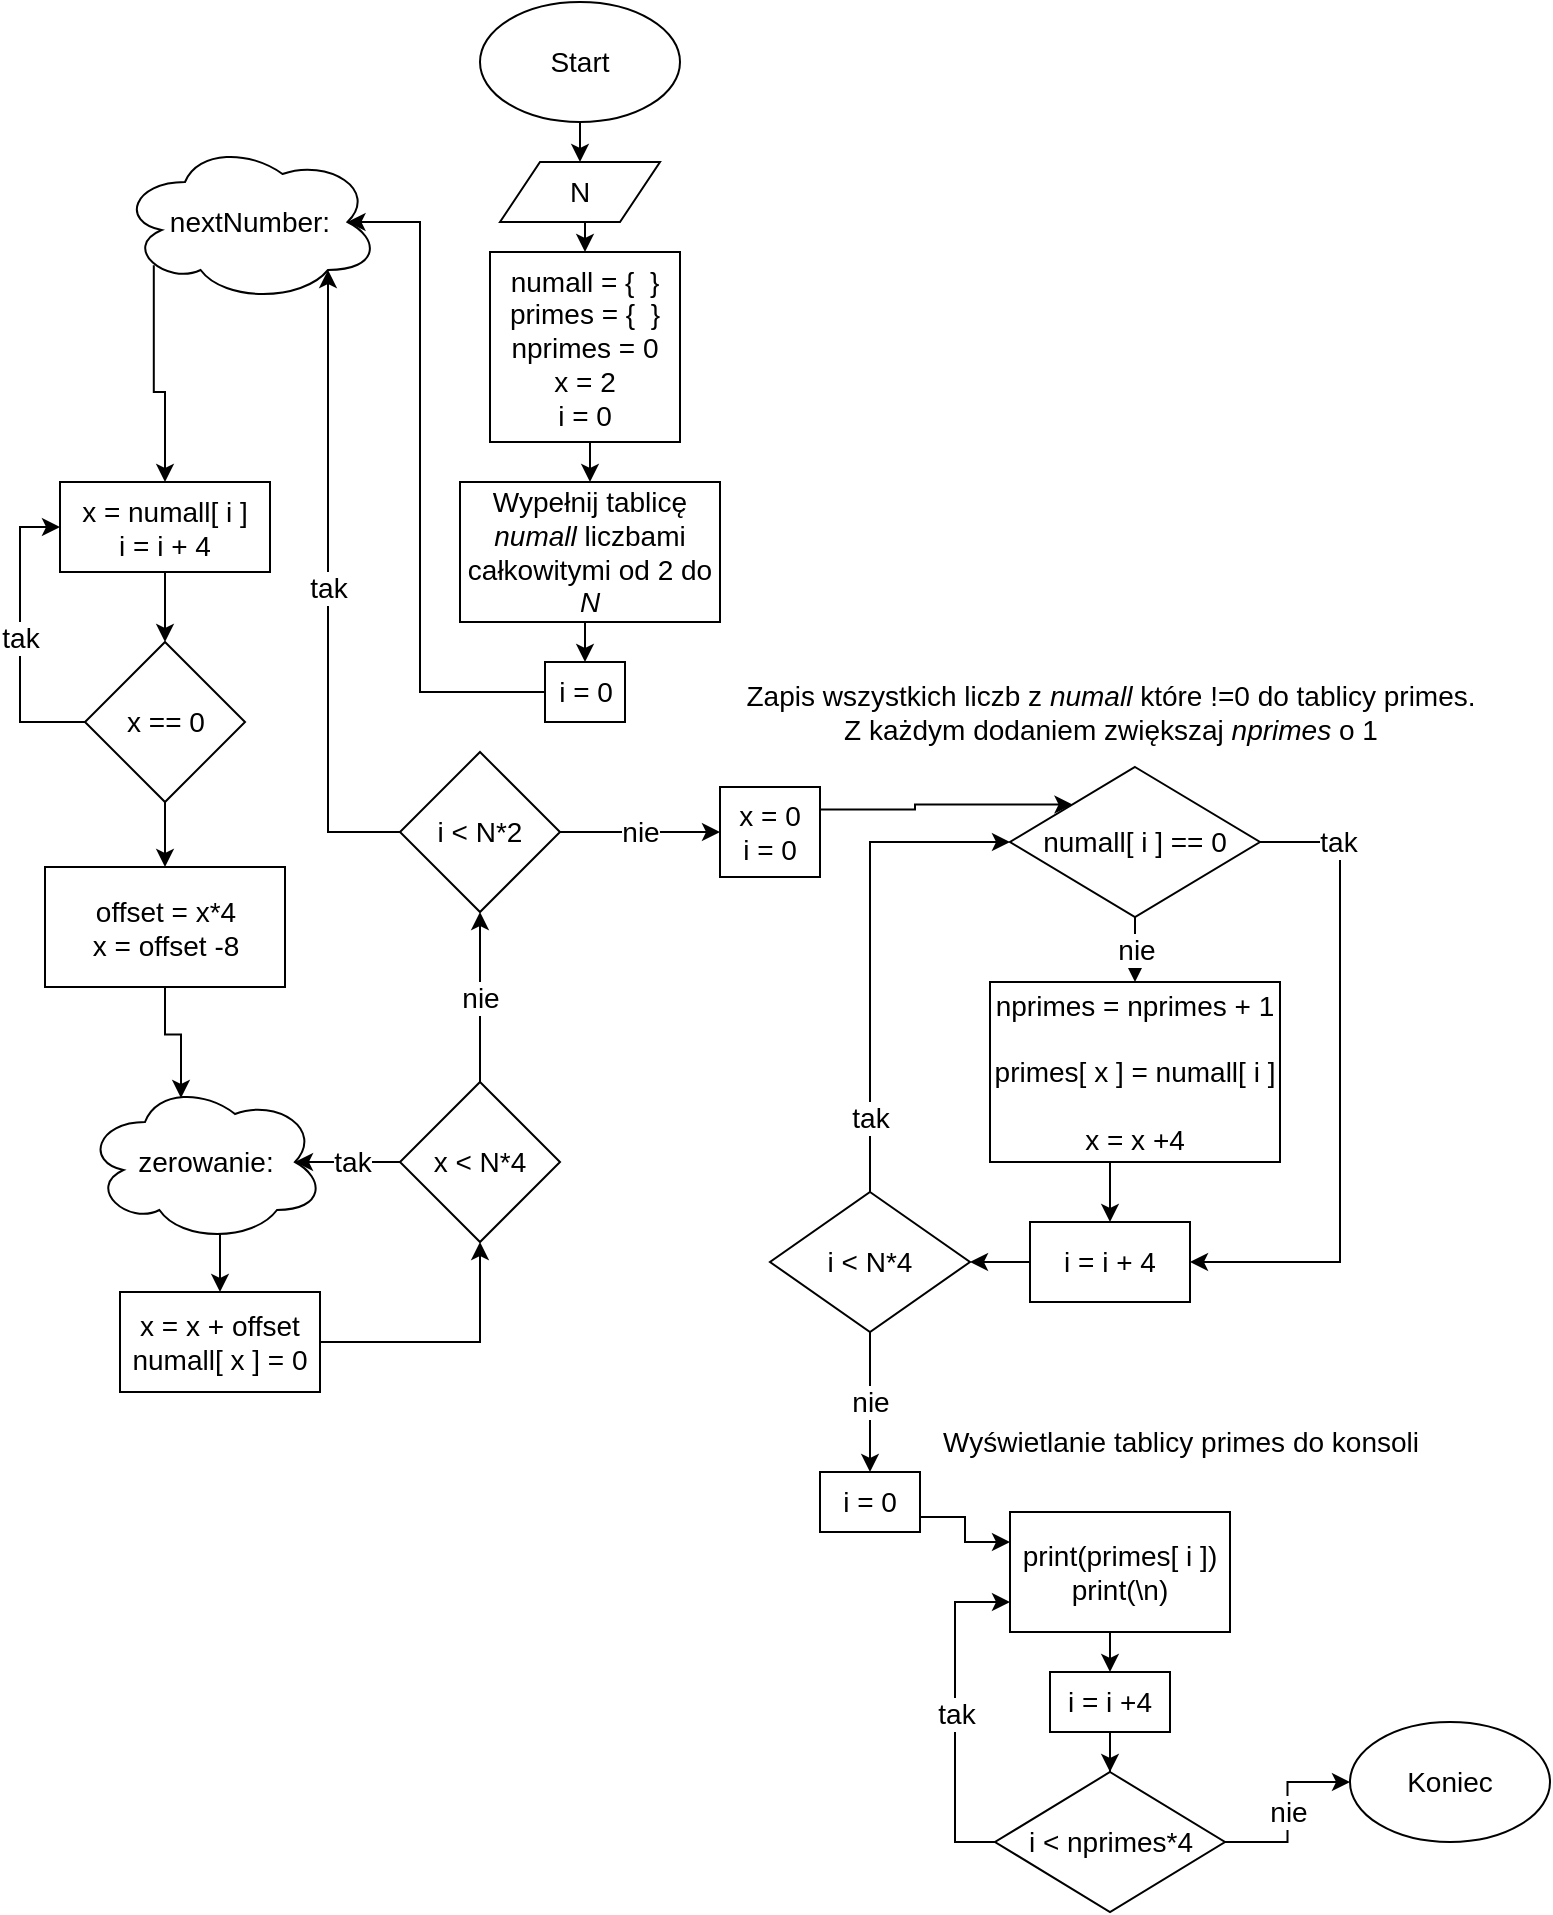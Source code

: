 <mxfile version="21.4.0" type="device">
  <diagram name="Page-1" id="9jUYqDGKl-rQ5DNVtu5S">
    <mxGraphModel dx="1434" dy="764" grid="1" gridSize="10" guides="1" tooltips="1" connect="1" arrows="1" fold="1" page="1" pageScale="1.5" pageWidth="2339" pageHeight="3300" math="0" shadow="0">
      <root>
        <mxCell id="0" />
        <mxCell id="1" parent="0" />
        <mxCell id="3G0gbCFOmfLACH73Wg2g-4" style="edgeStyle=orthogonalEdgeStyle;rounded=0;orthogonalLoop=1;jettySize=auto;html=1;exitX=0.5;exitY=1;exitDx=0;exitDy=0;entryX=0.5;entryY=0;entryDx=0;entryDy=0;fontSize=14;" parent="1" source="3G0gbCFOmfLACH73Wg2g-1" target="3G0gbCFOmfLACH73Wg2g-2" edge="1">
          <mxGeometry relative="1" as="geometry" />
        </mxCell>
        <mxCell id="3G0gbCFOmfLACH73Wg2g-1" value="Start" style="ellipse;whiteSpace=wrap;html=1;fontSize=14;" parent="1" vertex="1">
          <mxGeometry x="630" width="100" height="60" as="geometry" />
        </mxCell>
        <mxCell id="3G0gbCFOmfLACH73Wg2g-5" style="edgeStyle=orthogonalEdgeStyle;rounded=0;orthogonalLoop=1;jettySize=auto;html=1;exitX=0.5;exitY=1;exitDx=0;exitDy=0;entryX=0.5;entryY=0;entryDx=0;entryDy=0;fontSize=14;" parent="1" source="3G0gbCFOmfLACH73Wg2g-2" target="3G0gbCFOmfLACH73Wg2g-3" edge="1">
          <mxGeometry relative="1" as="geometry" />
        </mxCell>
        <mxCell id="3G0gbCFOmfLACH73Wg2g-2" value="N" style="shape=parallelogram;perimeter=parallelogramPerimeter;whiteSpace=wrap;html=1;fixedSize=1;fontSize=14;" parent="1" vertex="1">
          <mxGeometry x="640" y="80" width="80" height="30" as="geometry" />
        </mxCell>
        <mxCell id="-CcL1GpngDtn2ipwTqyB-31" style="edgeStyle=orthogonalEdgeStyle;rounded=0;orthogonalLoop=1;jettySize=auto;html=1;exitX=0.5;exitY=1;exitDx=0;exitDy=0;entryX=0.5;entryY=0;entryDx=0;entryDy=0;" edge="1" parent="1" source="3G0gbCFOmfLACH73Wg2g-3" target="3G0gbCFOmfLACH73Wg2g-6">
          <mxGeometry relative="1" as="geometry" />
        </mxCell>
        <mxCell id="3G0gbCFOmfLACH73Wg2g-3" value="numall = {&amp;nbsp; }&lt;br style=&quot;font-size: 14px;&quot;&gt;primes = {&amp;nbsp; }&lt;br style=&quot;font-size: 14px;&quot;&gt;nprimes = 0&lt;br style=&quot;font-size: 14px;&quot;&gt;x = 2&lt;br style=&quot;font-size: 14px;&quot;&gt;i = 0" style="rounded=0;whiteSpace=wrap;html=1;fontSize=14;" parent="1" vertex="1">
          <mxGeometry x="635" y="125" width="95" height="95" as="geometry" />
        </mxCell>
        <mxCell id="lhCDFVgRR21-XCeL078A-51" style="edgeStyle=orthogonalEdgeStyle;rounded=0;orthogonalLoop=1;jettySize=auto;html=1;exitX=0.5;exitY=1;exitDx=0;exitDy=0;entryX=0.5;entryY=0;entryDx=0;entryDy=0;fontSize=14;" parent="1" source="3G0gbCFOmfLACH73Wg2g-6" target="lhCDFVgRR21-XCeL078A-50" edge="1">
          <mxGeometry relative="1" as="geometry" />
        </mxCell>
        <mxCell id="3G0gbCFOmfLACH73Wg2g-6" value="Wypełnij tablicę &lt;i style=&quot;font-size: 14px;&quot;&gt;numall&lt;/i&gt;&amp;nbsp;liczbami całkowitymi od 2 do &lt;i style=&quot;font-size: 14px;&quot;&gt;N&lt;/i&gt;" style="rounded=0;whiteSpace=wrap;html=1;fontSize=14;" parent="1" vertex="1">
          <mxGeometry x="620" y="240" width="130" height="70" as="geometry" />
        </mxCell>
        <mxCell id="3G0gbCFOmfLACH73Wg2g-68" value="Zapis wszystkich liczb z &lt;i style=&quot;font-size: 14px;&quot;&gt;numall&lt;/i&gt;&amp;nbsp;które !=0 do tablicy primes.&lt;br style=&quot;font-size: 14px;&quot;&gt;Z każdym dodaniem zwiększaj &lt;i style=&quot;font-size: 14px;&quot;&gt;nprimes&lt;/i&gt;&amp;nbsp;o 1" style="text;html=1;align=center;verticalAlign=middle;resizable=0;points=[];autosize=1;strokeColor=none;fillColor=none;fontSize=14;" parent="1" vertex="1">
          <mxGeometry x="750" y="330" width="390" height="50" as="geometry" />
        </mxCell>
        <mxCell id="lhCDFVgRR21-XCeL078A-49" style="edgeStyle=orthogonalEdgeStyle;rounded=0;orthogonalLoop=1;jettySize=auto;html=1;exitX=1;exitY=0.25;exitDx=0;exitDy=0;entryX=0;entryY=0;entryDx=0;entryDy=0;fontSize=14;" parent="1" source="lhCDFVgRR21-XCeL078A-2" target="lhCDFVgRR21-XCeL078A-3" edge="1">
          <mxGeometry relative="1" as="geometry" />
        </mxCell>
        <mxCell id="lhCDFVgRR21-XCeL078A-2" value="x = 0&lt;br style=&quot;font-size: 14px;&quot;&gt;i = 0" style="rounded=0;whiteSpace=wrap;html=1;fontSize=14;" parent="1" vertex="1">
          <mxGeometry x="750" y="392.5" width="50" height="45" as="geometry" />
        </mxCell>
        <mxCell id="lhCDFVgRR21-XCeL078A-6" value="nie" style="edgeStyle=orthogonalEdgeStyle;rounded=0;orthogonalLoop=1;jettySize=auto;html=1;exitX=0.5;exitY=1;exitDx=0;exitDy=0;entryX=0.5;entryY=0;entryDx=0;entryDy=0;fontSize=14;" parent="1" source="lhCDFVgRR21-XCeL078A-3" target="lhCDFVgRR21-XCeL078A-5" edge="1">
          <mxGeometry relative="1" as="geometry" />
        </mxCell>
        <mxCell id="lhCDFVgRR21-XCeL078A-11" style="edgeStyle=orthogonalEdgeStyle;rounded=0;orthogonalLoop=1;jettySize=auto;html=1;exitX=1;exitY=0.5;exitDx=0;exitDy=0;entryX=1;entryY=0.5;entryDx=0;entryDy=0;fontSize=14;" parent="1" source="lhCDFVgRR21-XCeL078A-3" target="lhCDFVgRR21-XCeL078A-7" edge="1">
          <mxGeometry relative="1" as="geometry">
            <Array as="points">
              <mxPoint x="1060" y="420" />
              <mxPoint x="1060" y="630" />
            </Array>
          </mxGeometry>
        </mxCell>
        <mxCell id="lhCDFVgRR21-XCeL078A-12" value="tak" style="edgeLabel;html=1;align=center;verticalAlign=middle;resizable=0;points=[];fontSize=14;" parent="lhCDFVgRR21-XCeL078A-11" vertex="1" connectable="0">
          <mxGeometry x="-0.76" relative="1" as="geometry">
            <mxPoint as="offset" />
          </mxGeometry>
        </mxCell>
        <mxCell id="lhCDFVgRR21-XCeL078A-3" value="numall[ i ] == 0" style="rhombus;whiteSpace=wrap;html=1;fontSize=14;" parent="1" vertex="1">
          <mxGeometry x="895" y="382.5" width="125" height="75" as="geometry" />
        </mxCell>
        <mxCell id="lhCDFVgRR21-XCeL078A-8" style="edgeStyle=orthogonalEdgeStyle;rounded=0;orthogonalLoop=1;jettySize=auto;html=1;exitX=0.5;exitY=1;exitDx=0;exitDy=0;entryX=0.5;entryY=0;entryDx=0;entryDy=0;fontSize=14;" parent="1" source="lhCDFVgRR21-XCeL078A-5" target="lhCDFVgRR21-XCeL078A-7" edge="1">
          <mxGeometry relative="1" as="geometry" />
        </mxCell>
        <mxCell id="lhCDFVgRR21-XCeL078A-5" value="nprimes = nprimes + 1&lt;br style=&quot;font-size: 14px;&quot;&gt;&lt;br style=&quot;font-size: 14px;&quot;&gt;primes[ x ] = numall[ i ]&lt;br style=&quot;font-size: 14px;&quot;&gt;&lt;br style=&quot;font-size: 14px;&quot;&gt;x = x +4" style="rounded=0;whiteSpace=wrap;html=1;fontSize=14;" parent="1" vertex="1">
          <mxGeometry x="885" y="490" width="145" height="90" as="geometry" />
        </mxCell>
        <mxCell id="lhCDFVgRR21-XCeL078A-17" style="edgeStyle=orthogonalEdgeStyle;rounded=0;orthogonalLoop=1;jettySize=auto;html=1;exitX=0;exitY=0.5;exitDx=0;exitDy=0;entryX=1;entryY=0.5;entryDx=0;entryDy=0;fontSize=14;" parent="1" source="lhCDFVgRR21-XCeL078A-7" target="lhCDFVgRR21-XCeL078A-16" edge="1">
          <mxGeometry relative="1" as="geometry" />
        </mxCell>
        <mxCell id="lhCDFVgRR21-XCeL078A-7" value="i = i + 4" style="rounded=0;whiteSpace=wrap;html=1;fontSize=14;" parent="1" vertex="1">
          <mxGeometry x="905" y="610" width="80" height="40" as="geometry" />
        </mxCell>
        <mxCell id="lhCDFVgRR21-XCeL078A-20" style="edgeStyle=orthogonalEdgeStyle;rounded=0;orthogonalLoop=1;jettySize=auto;html=1;exitX=0.5;exitY=0;exitDx=0;exitDy=0;entryX=0;entryY=0.5;entryDx=0;entryDy=0;fontSize=14;" parent="1" source="lhCDFVgRR21-XCeL078A-16" target="lhCDFVgRR21-XCeL078A-3" edge="1">
          <mxGeometry relative="1" as="geometry" />
        </mxCell>
        <mxCell id="lhCDFVgRR21-XCeL078A-21" value="tak" style="edgeLabel;html=1;align=center;verticalAlign=middle;resizable=0;points=[];fontSize=14;" parent="lhCDFVgRR21-XCeL078A-20" vertex="1" connectable="0">
          <mxGeometry x="-0.698" relative="1" as="geometry">
            <mxPoint as="offset" />
          </mxGeometry>
        </mxCell>
        <mxCell id="lhCDFVgRR21-XCeL078A-23" value="nie" style="edgeStyle=orthogonalEdgeStyle;rounded=0;orthogonalLoop=1;jettySize=auto;html=1;exitX=0.5;exitY=1;exitDx=0;exitDy=0;entryX=0.5;entryY=0;entryDx=0;entryDy=0;fontSize=14;" parent="1" source="lhCDFVgRR21-XCeL078A-16" target="lhCDFVgRR21-XCeL078A-26" edge="1">
          <mxGeometry relative="1" as="geometry">
            <mxPoint x="825" y="710" as="targetPoint" />
          </mxGeometry>
        </mxCell>
        <mxCell id="lhCDFVgRR21-XCeL078A-16" value="i &amp;lt; N*4" style="rhombus;whiteSpace=wrap;html=1;fontSize=14;" parent="1" vertex="1">
          <mxGeometry x="775" y="595" width="100" height="70" as="geometry" />
        </mxCell>
        <mxCell id="lhCDFVgRR21-XCeL078A-25" value="Wyświetlanie tablicy primes do konsoli" style="text;html=1;align=center;verticalAlign=middle;resizable=0;points=[];autosize=1;strokeColor=none;fillColor=none;fontSize=14;" parent="1" vertex="1">
          <mxGeometry x="850" y="705" width="260" height="30" as="geometry" />
        </mxCell>
        <mxCell id="lhCDFVgRR21-XCeL078A-40" style="edgeStyle=orthogonalEdgeStyle;rounded=0;orthogonalLoop=1;jettySize=auto;html=1;exitX=1;exitY=0.75;exitDx=0;exitDy=0;entryX=0;entryY=0.25;entryDx=0;entryDy=0;fontSize=14;" parent="1" source="lhCDFVgRR21-XCeL078A-26" target="lhCDFVgRR21-XCeL078A-28" edge="1">
          <mxGeometry relative="1" as="geometry" />
        </mxCell>
        <mxCell id="lhCDFVgRR21-XCeL078A-26" value="i = 0" style="rounded=0;whiteSpace=wrap;html=1;fontSize=14;" parent="1" vertex="1">
          <mxGeometry x="800" y="735" width="50" height="30" as="geometry" />
        </mxCell>
        <mxCell id="lhCDFVgRR21-XCeL078A-37" value="nie" style="edgeStyle=orthogonalEdgeStyle;rounded=0;orthogonalLoop=1;jettySize=auto;html=1;exitX=1;exitY=0.5;exitDx=0;exitDy=0;fontSize=14;" parent="1" source="lhCDFVgRR21-XCeL078A-27" target="lhCDFVgRR21-XCeL078A-32" edge="1">
          <mxGeometry relative="1" as="geometry" />
        </mxCell>
        <mxCell id="lhCDFVgRR21-XCeL078A-44" value="tak" style="edgeStyle=orthogonalEdgeStyle;rounded=0;orthogonalLoop=1;jettySize=auto;html=1;exitX=0;exitY=0.5;exitDx=0;exitDy=0;entryX=0;entryY=0.75;entryDx=0;entryDy=0;fontSize=14;" parent="1" source="lhCDFVgRR21-XCeL078A-27" target="lhCDFVgRR21-XCeL078A-28" edge="1">
          <mxGeometry relative="1" as="geometry">
            <mxPoint x="850" y="890" as="targetPoint" />
          </mxGeometry>
        </mxCell>
        <mxCell id="lhCDFVgRR21-XCeL078A-27" value="i &amp;lt; nprimes*4" style="rhombus;whiteSpace=wrap;html=1;fontSize=14;" parent="1" vertex="1">
          <mxGeometry x="887.5" y="885" width="115" height="70" as="geometry" />
        </mxCell>
        <mxCell id="lhCDFVgRR21-XCeL078A-47" style="edgeStyle=orthogonalEdgeStyle;rounded=0;orthogonalLoop=1;jettySize=auto;html=1;exitX=0.5;exitY=1;exitDx=0;exitDy=0;entryX=0.5;entryY=0;entryDx=0;entryDy=0;fontSize=14;" parent="1" source="lhCDFVgRR21-XCeL078A-28" target="lhCDFVgRR21-XCeL078A-46" edge="1">
          <mxGeometry relative="1" as="geometry" />
        </mxCell>
        <mxCell id="lhCDFVgRR21-XCeL078A-28" value="print(primes[ i ])&lt;br style=&quot;font-size: 14px;&quot;&gt;print(\n)" style="rounded=0;whiteSpace=wrap;html=1;fontSize=14;" parent="1" vertex="1">
          <mxGeometry x="895" y="755" width="110" height="60" as="geometry" />
        </mxCell>
        <mxCell id="lhCDFVgRR21-XCeL078A-32" value="Koniec" style="ellipse;whiteSpace=wrap;html=1;fontSize=14;" parent="1" vertex="1">
          <mxGeometry x="1065" y="860" width="100" height="60" as="geometry" />
        </mxCell>
        <mxCell id="lhCDFVgRR21-XCeL078A-48" style="edgeStyle=orthogonalEdgeStyle;rounded=0;orthogonalLoop=1;jettySize=auto;html=1;exitX=0.5;exitY=1;exitDx=0;exitDy=0;fontSize=14;" parent="1" source="lhCDFVgRR21-XCeL078A-46" target="lhCDFVgRR21-XCeL078A-27" edge="1">
          <mxGeometry relative="1" as="geometry" />
        </mxCell>
        <mxCell id="lhCDFVgRR21-XCeL078A-46" value="i = i +4" style="rounded=0;whiteSpace=wrap;html=1;fontSize=14;" parent="1" vertex="1">
          <mxGeometry x="915" y="835" width="60" height="30" as="geometry" />
        </mxCell>
        <mxCell id="-CcL1GpngDtn2ipwTqyB-27" style="edgeStyle=orthogonalEdgeStyle;rounded=0;orthogonalLoop=1;jettySize=auto;html=1;exitX=0;exitY=0.5;exitDx=0;exitDy=0;entryX=0.875;entryY=0.5;entryDx=0;entryDy=0;entryPerimeter=0;fontSize=14;" edge="1" parent="1" source="lhCDFVgRR21-XCeL078A-50" target="-CcL1GpngDtn2ipwTqyB-2">
          <mxGeometry relative="1" as="geometry">
            <Array as="points">
              <mxPoint x="600" y="345" />
              <mxPoint x="600" y="110" />
            </Array>
          </mxGeometry>
        </mxCell>
        <mxCell id="lhCDFVgRR21-XCeL078A-50" value="i = 0" style="rounded=0;whiteSpace=wrap;html=1;fontSize=14;" parent="1" vertex="1">
          <mxGeometry x="662.5" y="330" width="40" height="30" as="geometry" />
        </mxCell>
        <mxCell id="-CcL1GpngDtn2ipwTqyB-7" style="edgeStyle=orthogonalEdgeStyle;rounded=0;orthogonalLoop=1;jettySize=auto;html=1;exitX=0.5;exitY=1;exitDx=0;exitDy=0;entryX=0.5;entryY=0;entryDx=0;entryDy=0;fontSize=14;" edge="1" parent="1" source="-CcL1GpngDtn2ipwTqyB-1" target="-CcL1GpngDtn2ipwTqyB-6">
          <mxGeometry relative="1" as="geometry" />
        </mxCell>
        <mxCell id="-CcL1GpngDtn2ipwTqyB-1" value="x = numall[ i ]&lt;br style=&quot;font-size: 14px;&quot;&gt;i = i + 4" style="rounded=0;whiteSpace=wrap;html=1;fontSize=14;" vertex="1" parent="1">
          <mxGeometry x="420" y="240" width="105" height="45" as="geometry" />
        </mxCell>
        <mxCell id="-CcL1GpngDtn2ipwTqyB-29" style="edgeStyle=orthogonalEdgeStyle;rounded=0;orthogonalLoop=1;jettySize=auto;html=1;exitX=0.13;exitY=0.77;exitDx=0;exitDy=0;exitPerimeter=0;fontSize=14;" edge="1" parent="1" source="-CcL1GpngDtn2ipwTqyB-2" target="-CcL1GpngDtn2ipwTqyB-1">
          <mxGeometry relative="1" as="geometry" />
        </mxCell>
        <mxCell id="-CcL1GpngDtn2ipwTqyB-2" value="nextNumber:" style="ellipse;shape=cloud;whiteSpace=wrap;html=1;fontSize=14;" vertex="1" parent="1">
          <mxGeometry x="450" y="70" width="130" height="80" as="geometry" />
        </mxCell>
        <mxCell id="-CcL1GpngDtn2ipwTqyB-8" value="tak" style="edgeStyle=orthogonalEdgeStyle;rounded=0;orthogonalLoop=1;jettySize=auto;html=1;exitX=0;exitY=0.5;exitDx=0;exitDy=0;entryX=0;entryY=0.5;entryDx=0;entryDy=0;fontSize=14;" edge="1" parent="1" source="-CcL1GpngDtn2ipwTqyB-6" target="-CcL1GpngDtn2ipwTqyB-1">
          <mxGeometry relative="1" as="geometry" />
        </mxCell>
        <mxCell id="-CcL1GpngDtn2ipwTqyB-12" style="edgeStyle=orthogonalEdgeStyle;rounded=0;orthogonalLoop=1;jettySize=auto;html=1;exitX=0.5;exitY=1;exitDx=0;exitDy=0;fontSize=14;" edge="1" parent="1" source="-CcL1GpngDtn2ipwTqyB-6" target="-CcL1GpngDtn2ipwTqyB-11">
          <mxGeometry relative="1" as="geometry" />
        </mxCell>
        <mxCell id="-CcL1GpngDtn2ipwTqyB-6" value="x == 0" style="rhombus;whiteSpace=wrap;html=1;fontSize=14;" vertex="1" parent="1">
          <mxGeometry x="432.5" y="320" width="80" height="80" as="geometry" />
        </mxCell>
        <mxCell id="-CcL1GpngDtn2ipwTqyB-14" style="edgeStyle=orthogonalEdgeStyle;rounded=0;orthogonalLoop=1;jettySize=auto;html=1;exitX=0.5;exitY=1;exitDx=0;exitDy=0;entryX=0.4;entryY=0.1;entryDx=0;entryDy=0;entryPerimeter=0;fontSize=14;" edge="1" parent="1" source="-CcL1GpngDtn2ipwTqyB-11" target="-CcL1GpngDtn2ipwTqyB-13">
          <mxGeometry relative="1" as="geometry" />
        </mxCell>
        <mxCell id="-CcL1GpngDtn2ipwTqyB-11" value="&lt;font style=&quot;font-size: 14px;&quot;&gt;offset = x*4&lt;br style=&quot;font-size: 14px;&quot;&gt;x = offset -8&lt;br style=&quot;font-size: 14px;&quot;&gt;&lt;/font&gt;" style="rounded=0;whiteSpace=wrap;html=1;fontSize=14;" vertex="1" parent="1">
          <mxGeometry x="412.5" y="432.5" width="120" height="60" as="geometry" />
        </mxCell>
        <mxCell id="-CcL1GpngDtn2ipwTqyB-16" style="edgeStyle=orthogonalEdgeStyle;rounded=0;orthogonalLoop=1;jettySize=auto;html=1;exitX=0.55;exitY=0.95;exitDx=0;exitDy=0;exitPerimeter=0;entryX=0.5;entryY=0;entryDx=0;entryDy=0;fontSize=14;" edge="1" parent="1" source="-CcL1GpngDtn2ipwTqyB-13" target="-CcL1GpngDtn2ipwTqyB-15">
          <mxGeometry relative="1" as="geometry" />
        </mxCell>
        <mxCell id="-CcL1GpngDtn2ipwTqyB-13" value="zerowanie:" style="ellipse;shape=cloud;whiteSpace=wrap;html=1;fontSize=14;" vertex="1" parent="1">
          <mxGeometry x="432.5" y="540" width="120" height="80" as="geometry" />
        </mxCell>
        <mxCell id="-CcL1GpngDtn2ipwTqyB-23" style="edgeStyle=orthogonalEdgeStyle;rounded=0;orthogonalLoop=1;jettySize=auto;html=1;exitX=1;exitY=0.5;exitDx=0;exitDy=0;entryX=0.5;entryY=1;entryDx=0;entryDy=0;fontSize=14;" edge="1" parent="1" source="-CcL1GpngDtn2ipwTqyB-15" target="-CcL1GpngDtn2ipwTqyB-18">
          <mxGeometry relative="1" as="geometry" />
        </mxCell>
        <mxCell id="-CcL1GpngDtn2ipwTqyB-15" value="x = x + offset&lt;br style=&quot;font-size: 14px;&quot;&gt;numall[ x ] = 0" style="rounded=0;whiteSpace=wrap;html=1;fontSize=14;" vertex="1" parent="1">
          <mxGeometry x="450" y="645" width="100" height="50" as="geometry" />
        </mxCell>
        <mxCell id="-CcL1GpngDtn2ipwTqyB-22" value="tak" style="edgeStyle=orthogonalEdgeStyle;rounded=0;orthogonalLoop=1;jettySize=auto;html=1;exitX=0;exitY=0.5;exitDx=0;exitDy=0;entryX=0.875;entryY=0.5;entryDx=0;entryDy=0;entryPerimeter=0;fontSize=14;" edge="1" parent="1" source="-CcL1GpngDtn2ipwTqyB-18" target="-CcL1GpngDtn2ipwTqyB-13">
          <mxGeometry relative="1" as="geometry" />
        </mxCell>
        <mxCell id="-CcL1GpngDtn2ipwTqyB-25" value="nie" style="edgeStyle=orthogonalEdgeStyle;rounded=0;orthogonalLoop=1;jettySize=auto;html=1;exitX=0.5;exitY=0;exitDx=0;exitDy=0;entryX=0.5;entryY=1;entryDx=0;entryDy=0;fontSize=14;" edge="1" parent="1" source="-CcL1GpngDtn2ipwTqyB-18" target="-CcL1GpngDtn2ipwTqyB-24">
          <mxGeometry relative="1" as="geometry" />
        </mxCell>
        <mxCell id="-CcL1GpngDtn2ipwTqyB-18" value="x &amp;lt; N*4" style="rhombus;whiteSpace=wrap;html=1;fontSize=14;" vertex="1" parent="1">
          <mxGeometry x="590" y="540" width="80" height="80" as="geometry" />
        </mxCell>
        <mxCell id="-CcL1GpngDtn2ipwTqyB-28" value="tak" style="edgeStyle=orthogonalEdgeStyle;rounded=0;orthogonalLoop=1;jettySize=auto;html=1;exitX=0;exitY=0.5;exitDx=0;exitDy=0;entryX=0.8;entryY=0.8;entryDx=0;entryDy=0;entryPerimeter=0;fontSize=14;" edge="1" parent="1" source="-CcL1GpngDtn2ipwTqyB-24" target="-CcL1GpngDtn2ipwTqyB-2">
          <mxGeometry relative="1" as="geometry" />
        </mxCell>
        <mxCell id="-CcL1GpngDtn2ipwTqyB-30" value="nie" style="edgeStyle=orthogonalEdgeStyle;rounded=0;orthogonalLoop=1;jettySize=auto;html=1;exitX=1;exitY=0.5;exitDx=0;exitDy=0;entryX=0;entryY=0.5;entryDx=0;entryDy=0;fontSize=14;" edge="1" parent="1" source="-CcL1GpngDtn2ipwTqyB-24" target="lhCDFVgRR21-XCeL078A-2">
          <mxGeometry relative="1" as="geometry" />
        </mxCell>
        <mxCell id="-CcL1GpngDtn2ipwTqyB-24" value="i &amp;lt; N*2" style="rhombus;whiteSpace=wrap;html=1;fontSize=14;" vertex="1" parent="1">
          <mxGeometry x="590" y="375" width="80" height="80" as="geometry" />
        </mxCell>
      </root>
    </mxGraphModel>
  </diagram>
</mxfile>
